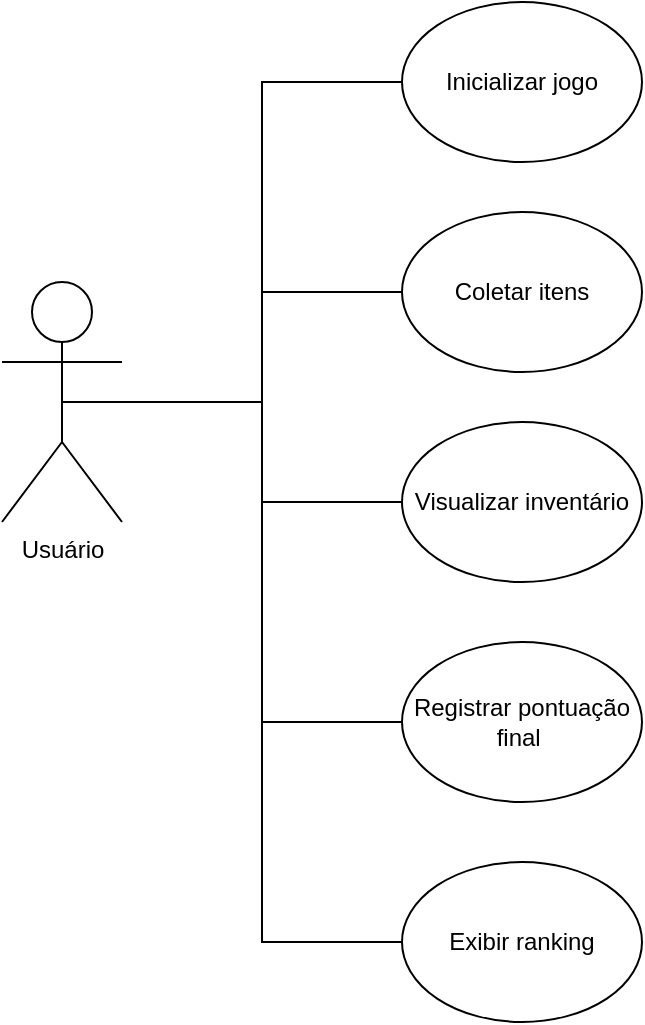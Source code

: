 <mxfile version="17.1.3" type="github" pages="4">
  <diagram id="ngwXyH7l9GTKyPP0Da9h" name="Visão de Contexto">
    <mxGraphModel dx="1360" dy="834" grid="1" gridSize="10" guides="1" tooltips="1" connect="1" arrows="1" fold="1" page="1" pageScale="1" pageWidth="827" pageHeight="1169" math="0" shadow="0">
      <root>
        <mxCell id="0" />
        <mxCell id="1" parent="0" />
        <mxCell id="q9OV08k5F26Wpk7UiI2g-4" style="edgeStyle=orthogonalEdgeStyle;rounded=0;orthogonalLoop=1;jettySize=auto;html=1;exitX=0.5;exitY=0.5;exitDx=0;exitDy=0;exitPerimeter=0;entryX=0;entryY=0.5;entryDx=0;entryDy=0;fontSize=12;endArrow=none;endFill=0;" edge="1" parent="1" source="QmMw5rW-wmp2J9XOAGjQ-10" target="jsJzRViSfG0J4VowqfqM-1">
          <mxGeometry relative="1" as="geometry" />
        </mxCell>
        <mxCell id="q9OV08k5F26Wpk7UiI2g-5" style="edgeStyle=orthogonalEdgeStyle;rounded=0;orthogonalLoop=1;jettySize=auto;html=1;exitX=0.5;exitY=0.5;exitDx=0;exitDy=0;exitPerimeter=0;entryX=0;entryY=0.5;entryDx=0;entryDy=0;fontSize=12;endArrow=none;endFill=0;" edge="1" parent="1" source="QmMw5rW-wmp2J9XOAGjQ-10" target="q9OV08k5F26Wpk7UiI2g-1">
          <mxGeometry relative="1" as="geometry" />
        </mxCell>
        <mxCell id="q9OV08k5F26Wpk7UiI2g-6" style="edgeStyle=orthogonalEdgeStyle;rounded=0;orthogonalLoop=1;jettySize=auto;html=1;exitX=0.5;exitY=0.5;exitDx=0;exitDy=0;exitPerimeter=0;entryX=0;entryY=0.5;entryDx=0;entryDy=0;fontSize=12;endArrow=none;endFill=0;" edge="1" parent="1" source="QmMw5rW-wmp2J9XOAGjQ-10" target="q9OV08k5F26Wpk7UiI2g-2">
          <mxGeometry relative="1" as="geometry" />
        </mxCell>
        <mxCell id="q9OV08k5F26Wpk7UiI2g-7" style="edgeStyle=orthogonalEdgeStyle;rounded=0;orthogonalLoop=1;jettySize=auto;html=1;exitX=0.5;exitY=0.5;exitDx=0;exitDy=0;exitPerimeter=0;entryX=0;entryY=0.5;entryDx=0;entryDy=0;fontSize=12;endArrow=none;endFill=0;" edge="1" parent="1" source="QmMw5rW-wmp2J9XOAGjQ-10" target="q9OV08k5F26Wpk7UiI2g-3">
          <mxGeometry relative="1" as="geometry" />
        </mxCell>
        <mxCell id="XAhyjWKMOjJx5OseCZ7t-2" style="edgeStyle=orthogonalEdgeStyle;rounded=0;orthogonalLoop=1;jettySize=auto;html=1;exitX=0.5;exitY=0.5;exitDx=0;exitDy=0;exitPerimeter=0;entryX=0;entryY=0.5;entryDx=0;entryDy=0;fontSize=12;endArrow=none;endFill=0;" edge="1" parent="1" source="QmMw5rW-wmp2J9XOAGjQ-10" target="XAhyjWKMOjJx5OseCZ7t-1">
          <mxGeometry relative="1" as="geometry" />
        </mxCell>
        <mxCell id="QmMw5rW-wmp2J9XOAGjQ-10" value="Usuário" style="shape=umlActor;verticalLabelPosition=bottom;verticalAlign=top;html=1;outlineConnect=0;" parent="1" vertex="1">
          <mxGeometry x="250" y="630" width="60" height="120" as="geometry" />
        </mxCell>
        <mxCell id="jsJzRViSfG0J4VowqfqM-1" value="&lt;span&gt;Inicializar jogo&lt;/span&gt;" style="ellipse;whiteSpace=wrap;html=1;fillColor=none;" vertex="1" parent="1">
          <mxGeometry x="450" y="490" width="120" height="80" as="geometry" />
        </mxCell>
        <mxCell id="q9OV08k5F26Wpk7UiI2g-1" value="Coletar itens" style="ellipse;whiteSpace=wrap;html=1;fillColor=none;" vertex="1" parent="1">
          <mxGeometry x="450" y="595" width="120" height="80" as="geometry" />
        </mxCell>
        <mxCell id="q9OV08k5F26Wpk7UiI2g-2" value="Visualizar inventário" style="ellipse;whiteSpace=wrap;html=1;fillColor=none;" vertex="1" parent="1">
          <mxGeometry x="450" y="700" width="120" height="80" as="geometry" />
        </mxCell>
        <mxCell id="q9OV08k5F26Wpk7UiI2g-3" value="&lt;span style=&quot;font-family: &amp;#34;arial&amp;#34;&quot;&gt;&lt;font style=&quot;font-size: 12px&quot;&gt;Registrar pontuação final&amp;nbsp;&lt;/font&gt;&lt;/span&gt;" style="ellipse;whiteSpace=wrap;html=1;fillColor=none;" vertex="1" parent="1">
          <mxGeometry x="450" y="810" width="120" height="80" as="geometry" />
        </mxCell>
        <mxCell id="XAhyjWKMOjJx5OseCZ7t-1" value="&lt;span style=&quot;font-family: &amp;#34;arial&amp;#34;&quot;&gt;Exibir ranking&lt;/span&gt;" style="ellipse;whiteSpace=wrap;html=1;fontSize=12;fillColor=none;" vertex="1" parent="1">
          <mxGeometry x="450" y="920" width="120" height="80" as="geometry" />
        </mxCell>
      </root>
    </mxGraphModel>
  </diagram>
  <diagram id="wAGekpE-ySYvHbM52E9z" name="Visão Funcional">
    <mxGraphModel dx="1133" dy="695" grid="1" gridSize="10" guides="1" tooltips="1" connect="1" arrows="1" fold="1" page="1" pageScale="1" pageWidth="827" pageHeight="1169" math="0" shadow="0">
      <root>
        <mxCell id="rc7wql-Vh9VmB_1ZtE4d-0" />
        <mxCell id="rc7wql-Vh9VmB_1ZtE4d-1" parent="rc7wql-Vh9VmB_1ZtE4d-0" />
        <mxCell id="PTOqinWIOz4lx85Iv_Nm-2" value="" style="endArrow=none;dashed=1;html=1;rounded=0;" parent="rc7wql-Vh9VmB_1ZtE4d-1" edge="1">
          <mxGeometry width="50" height="50" relative="1" as="geometry">
            <mxPoint x="24.5" y="750" as="sourcePoint" />
            <mxPoint x="24.5" y="120" as="targetPoint" />
          </mxGeometry>
        </mxCell>
        <mxCell id="PTOqinWIOz4lx85Iv_Nm-0" value="Jogador" style="shape=umlActor;verticalLabelPosition=bottom;verticalAlign=top;html=1;outlineConnect=0;" parent="rc7wql-Vh9VmB_1ZtE4d-1" vertex="1">
          <mxGeometry x="10" y="40" width="30" height="60" as="geometry" />
        </mxCell>
        <mxCell id="PTOqinWIOz4lx85Iv_Nm-1" value="" style="html=1;points=[];perimeter=orthogonalPerimeter;" parent="rc7wql-Vh9VmB_1ZtE4d-1" vertex="1">
          <mxGeometry x="20" y="205" width="10" height="380" as="geometry" />
        </mxCell>
        <mxCell id="PTOqinWIOz4lx85Iv_Nm-3" value="" style="endArrow=classic;html=1;rounded=0;exitX=1;exitY=0.118;exitDx=0;exitDy=0;exitPerimeter=0;entryX=0;entryY=0.118;entryDx=0;entryDy=0;entryPerimeter=0;" parent="rc7wql-Vh9VmB_1ZtE4d-1" source="PTOqinWIOz4lx85Iv_Nm-1" target="PTOqinWIOz4lx85Iv_Nm-7" edge="1">
          <mxGeometry width="50" height="50" relative="1" as="geometry">
            <mxPoint x="300" y="450" as="sourcePoint" />
            <mxPoint x="150" y="250" as="targetPoint" />
          </mxGeometry>
        </mxCell>
        <mxCell id="CIsHmaSmCNSvWWFFLY-N-0" value="Inicia o jogo" style="edgeLabel;html=1;align=center;verticalAlign=middle;resizable=0;points=[];" parent="PTOqinWIOz4lx85Iv_Nm-3" vertex="1" connectable="0">
          <mxGeometry x="-0.533" y="2" relative="1" as="geometry">
            <mxPoint x="64" as="offset" />
          </mxGeometry>
        </mxCell>
        <mxCell id="PTOqinWIOz4lx85Iv_Nm-6" value="" style="endArrow=none;dashed=1;html=1;rounded=0;" parent="rc7wql-Vh9VmB_1ZtE4d-1" edge="1">
          <mxGeometry width="50" height="50" relative="1" as="geometry">
            <mxPoint x="274.5" y="750" as="sourcePoint" />
            <mxPoint x="274.5" y="120" as="targetPoint" />
          </mxGeometry>
        </mxCell>
        <mxCell id="PTOqinWIOz4lx85Iv_Nm-7" value="" style="html=1;points=[];perimeter=orthogonalPerimeter;" parent="rc7wql-Vh9VmB_1ZtE4d-1" vertex="1">
          <mxGeometry x="270" y="205" width="10" height="380" as="geometry" />
        </mxCell>
        <mxCell id="h19owFP4uGvMbLK2lc96-0" value="Sistema" style="rounded=0;whiteSpace=wrap;html=1;" parent="rc7wql-Vh9VmB_1ZtE4d-1" vertex="1">
          <mxGeometry x="215" y="60" width="120" height="60" as="geometry" />
        </mxCell>
        <mxCell id="CIsHmaSmCNSvWWFFLY-N-1" value="" style="html=1;points=[];perimeter=orthogonalPerimeter;strokeColor=#FF3333;fillColor=none;" parent="rc7wql-Vh9VmB_1ZtE4d-1" vertex="1">
          <mxGeometry x="280" y="280" width="10" height="40" as="geometry" />
        </mxCell>
        <mxCell id="CIsHmaSmCNSvWWFFLY-N-2" value="iniciaJogo()" style="edgeStyle=orthogonalEdgeStyle;html=1;align=left;spacingLeft=2;endArrow=block;rounded=0;entryX=1;entryY=0;" parent="rc7wql-Vh9VmB_1ZtE4d-1" target="CIsHmaSmCNSvWWFFLY-N-1" edge="1">
          <mxGeometry relative="1" as="geometry">
            <mxPoint x="285" y="260" as="sourcePoint" />
            <Array as="points">
              <mxPoint x="315" y="260" />
            </Array>
          </mxGeometry>
        </mxCell>
        <mxCell id="CIsHmaSmCNSvWWFFLY-N-3" value="" style="html=1;points=[];perimeter=orthogonalPerimeter;strokeColor=#FF3333;fillColor=none;" parent="rc7wql-Vh9VmB_1ZtE4d-1" vertex="1">
          <mxGeometry x="280" y="350" width="10" height="40" as="geometry" />
        </mxCell>
        <mxCell id="CIsHmaSmCNSvWWFFLY-N-4" value="criarSalas()" style="edgeStyle=orthogonalEdgeStyle;html=1;align=left;spacingLeft=2;endArrow=block;rounded=0;entryX=1;entryY=0;" parent="rc7wql-Vh9VmB_1ZtE4d-1" target="CIsHmaSmCNSvWWFFLY-N-3" edge="1">
          <mxGeometry relative="1" as="geometry">
            <mxPoint x="285" y="330" as="sourcePoint" />
            <Array as="points">
              <mxPoint x="315" y="330" />
            </Array>
          </mxGeometry>
        </mxCell>
        <mxCell id="CIsHmaSmCNSvWWFFLY-N-5" value="" style="html=1;points=[];perimeter=orthogonalPerimeter;strokeColor=#FF3333;fillColor=none;" parent="rc7wql-Vh9VmB_1ZtE4d-1" vertex="1">
          <mxGeometry x="280" y="420" width="10" height="40" as="geometry" />
        </mxCell>
        <mxCell id="CIsHmaSmCNSvWWFFLY-N-6" value="instanciarItensEMonstros()" style="edgeStyle=orthogonalEdgeStyle;html=1;align=left;spacingLeft=2;endArrow=block;rounded=0;entryX=1;entryY=0;" parent="rc7wql-Vh9VmB_1ZtE4d-1" target="CIsHmaSmCNSvWWFFLY-N-5" edge="1">
          <mxGeometry relative="1" as="geometry">
            <mxPoint x="285" y="400" as="sourcePoint" />
            <Array as="points">
              <mxPoint x="315" y="400" />
            </Array>
          </mxGeometry>
        </mxCell>
        <mxCell id="CIsHmaSmCNSvWWFFLY-N-7" value="TempoDeRespostaEmUmSegundo" style="html=1;verticalAlign=bottom;endArrow=open;dashed=1;endSize=8;rounded=0;exitX=0;exitY=0.724;exitDx=0;exitDy=0;exitPerimeter=0;entryX=1;entryY=0.724;entryDx=0;entryDy=0;entryPerimeter=0;" parent="rc7wql-Vh9VmB_1ZtE4d-1" source="PTOqinWIOz4lx85Iv_Nm-7" target="PTOqinWIOz4lx85Iv_Nm-1" edge="1">
          <mxGeometry relative="1" as="geometry">
            <mxPoint x="190" y="480" as="sourcePoint" />
            <mxPoint x="110" y="480" as="targetPoint" />
          </mxGeometry>
        </mxCell>
        <mxCell id="xo05wlYD7J3N2RfjErZ4-0" value="" style="endArrow=none;dashed=1;html=1;rounded=0;" parent="rc7wql-Vh9VmB_1ZtE4d-1" edge="1">
          <mxGeometry width="50" height="50" relative="1" as="geometry">
            <mxPoint x="485" y="930" as="sourcePoint" />
            <mxPoint x="484.5" y="110" as="targetPoint" />
          </mxGeometry>
        </mxCell>
        <mxCell id="xo05wlYD7J3N2RfjErZ4-1" value="Jogador" style="shape=umlActor;verticalLabelPosition=bottom;verticalAlign=top;html=1;outlineConnect=0;" parent="rc7wql-Vh9VmB_1ZtE4d-1" vertex="1">
          <mxGeometry x="470" y="30" width="30" height="60" as="geometry" />
        </mxCell>
        <mxCell id="xo05wlYD7J3N2RfjErZ4-2" value="" style="html=1;points=[];perimeter=orthogonalPerimeter;" parent="rc7wql-Vh9VmB_1ZtE4d-1" vertex="1">
          <mxGeometry x="480" y="195" width="10" height="380" as="geometry" />
        </mxCell>
        <mxCell id="xo05wlYD7J3N2RfjErZ4-3" value="" style="endArrow=classic;html=1;rounded=0;exitX=1;exitY=0.118;exitDx=0;exitDy=0;exitPerimeter=0;" parent="rc7wql-Vh9VmB_1ZtE4d-1" source="xo05wlYD7J3N2RfjErZ4-2" target="xo05wlYD7J3N2RfjErZ4-6" edge="1">
          <mxGeometry width="50" height="50" relative="1" as="geometry">
            <mxPoint x="760" y="440" as="sourcePoint" />
            <mxPoint x="610" y="240" as="targetPoint" />
          </mxGeometry>
        </mxCell>
        <mxCell id="xo05wlYD7J3N2RfjErZ4-4" value="Coletar Itens" style="edgeLabel;html=1;align=center;verticalAlign=middle;resizable=0;points=[];" parent="xo05wlYD7J3N2RfjErZ4-3" vertex="1" connectable="0">
          <mxGeometry x="-0.552" y="2" relative="1" as="geometry">
            <mxPoint x="46" as="offset" />
          </mxGeometry>
        </mxCell>
        <mxCell id="xo05wlYD7J3N2RfjErZ4-5" value="" style="endArrow=none;dashed=1;html=1;rounded=0;" parent="rc7wql-Vh9VmB_1ZtE4d-1" edge="1">
          <mxGeometry width="50" height="50" relative="1" as="geometry">
            <mxPoint x="734.5" y="740.0" as="sourcePoint" />
            <mxPoint x="734.5" y="110" as="targetPoint" />
          </mxGeometry>
        </mxCell>
        <mxCell id="xo05wlYD7J3N2RfjErZ4-6" value="" style="html=1;points=[];perimeter=orthogonalPerimeter;" parent="rc7wql-Vh9VmB_1ZtE4d-1" vertex="1">
          <mxGeometry x="730" y="195" width="10" height="615" as="geometry" />
        </mxCell>
        <mxCell id="xo05wlYD7J3N2RfjErZ4-7" value="Sistema" style="rounded=0;whiteSpace=wrap;html=1;" parent="rc7wql-Vh9VmB_1ZtE4d-1" vertex="1">
          <mxGeometry x="675" y="50" width="120" height="60" as="geometry" />
        </mxCell>
        <mxCell id="xo05wlYD7J3N2RfjErZ4-8" value="" style="html=1;points=[];perimeter=orthogonalPerimeter;strokeColor=#FF3333;fillColor=none;" parent="rc7wql-Vh9VmB_1ZtE4d-1" vertex="1">
          <mxGeometry x="740" y="270" width="10" height="40" as="geometry" />
        </mxCell>
        <mxCell id="xo05wlYD7J3N2RfjErZ4-9" value="coletaItem(X)" style="edgeStyle=orthogonalEdgeStyle;html=1;align=left;spacingLeft=2;endArrow=block;rounded=0;entryX=1;entryY=0;" parent="rc7wql-Vh9VmB_1ZtE4d-1" target="xo05wlYD7J3N2RfjErZ4-8" edge="1">
          <mxGeometry relative="1" as="geometry">
            <mxPoint x="745" y="250" as="sourcePoint" />
            <Array as="points">
              <mxPoint x="775" y="250" />
            </Array>
          </mxGeometry>
        </mxCell>
        <mxCell id="xo05wlYD7J3N2RfjErZ4-10" value="" style="html=1;points=[];perimeter=orthogonalPerimeter;strokeColor=#FF3333;fillColor=none;" parent="rc7wql-Vh9VmB_1ZtE4d-1" vertex="1">
          <mxGeometry x="740" y="410" width="10" height="40" as="geometry" />
        </mxCell>
        <mxCell id="xo05wlYD7J3N2RfjErZ4-11" value="exibirInventário()" style="edgeStyle=orthogonalEdgeStyle;html=1;align=left;spacingLeft=2;endArrow=block;rounded=0;entryX=1;entryY=0;" parent="rc7wql-Vh9VmB_1ZtE4d-1" target="xo05wlYD7J3N2RfjErZ4-10" edge="1">
          <mxGeometry relative="1" as="geometry">
            <mxPoint x="745" y="390.0" as="sourcePoint" />
            <Array as="points">
              <mxPoint x="775" y="390" />
            </Array>
          </mxGeometry>
        </mxCell>
        <mxCell id="xo05wlYD7J3N2RfjErZ4-12" value="" style="html=1;points=[];perimeter=orthogonalPerimeter;strokeColor=#FF3333;fillColor=none;" parent="rc7wql-Vh9VmB_1ZtE4d-1" vertex="1">
          <mxGeometry x="740" y="660" width="10" height="40" as="geometry" />
        </mxCell>
        <mxCell id="xo05wlYD7J3N2RfjErZ4-13" value="registraPontuacao()" style="edgeStyle=orthogonalEdgeStyle;html=1;align=left;spacingLeft=2;endArrow=block;rounded=0;entryX=1;entryY=0;" parent="rc7wql-Vh9VmB_1ZtE4d-1" target="xo05wlYD7J3N2RfjErZ4-12" edge="1">
          <mxGeometry relative="1" as="geometry">
            <mxPoint x="745" y="640.0" as="sourcePoint" />
            <Array as="points">
              <mxPoint x="775" y="640" />
            </Array>
          </mxGeometry>
        </mxCell>
        <mxCell id="xo05wlYD7J3N2RfjErZ4-14" value="ItensDoInventário" style="html=1;verticalAlign=bottom;endArrow=open;dashed=1;endSize=8;rounded=0;exitX=-0.214;exitY=0.447;exitDx=0;exitDy=0;exitPerimeter=0;entryX=1;entryY=0.724;entryDx=0;entryDy=0;entryPerimeter=0;" parent="rc7wql-Vh9VmB_1ZtE4d-1" source="xo05wlYD7J3N2RfjErZ4-6" target="xo05wlYD7J3N2RfjErZ4-2" edge="1">
          <mxGeometry relative="1" as="geometry">
            <mxPoint x="650" y="470" as="sourcePoint" />
            <mxPoint x="570" y="470" as="targetPoint" />
          </mxGeometry>
        </mxCell>
        <mxCell id="xo05wlYD7J3N2RfjErZ4-15" value="Mensagem: ItemXColetado" style="html=1;verticalAlign=bottom;endArrow=open;dashed=1;endSize=8;rounded=0;exitX=0;exitY=0.724;exitDx=0;exitDy=0;exitPerimeter=0;entryX=1;entryY=0.724;entryDx=0;entryDy=0;entryPerimeter=0;" parent="rc7wql-Vh9VmB_1ZtE4d-1" edge="1">
          <mxGeometry relative="1" as="geometry">
            <mxPoint x="730" y="330.0" as="sourcePoint" />
            <mxPoint x="490" y="330.0" as="targetPoint" />
          </mxGeometry>
        </mxCell>
        <mxCell id="xo05wlYD7J3N2RfjErZ4-16" value="" style="endArrow=classic;html=1;rounded=0;exitX=1;exitY=0.118;exitDx=0;exitDy=0;exitPerimeter=0;entryX=0;entryY=0.118;entryDx=0;entryDy=0;entryPerimeter=0;" parent="rc7wql-Vh9VmB_1ZtE4d-1" edge="1">
          <mxGeometry width="50" height="50" relative="1" as="geometry">
            <mxPoint x="490" y="374.66" as="sourcePoint" />
            <mxPoint x="730" y="374.66" as="targetPoint" />
          </mxGeometry>
        </mxCell>
        <mxCell id="xo05wlYD7J3N2RfjErZ4-17" value="Visualizar inventário" style="edgeLabel;html=1;align=center;verticalAlign=middle;resizable=0;points=[];" parent="xo05wlYD7J3N2RfjErZ4-16" vertex="1" connectable="0">
          <mxGeometry x="-0.552" y="2" relative="1" as="geometry">
            <mxPoint x="46" as="offset" />
          </mxGeometry>
        </mxCell>
        <mxCell id="xo05wlYD7J3N2RfjErZ4-18" value="" style="html=1;points=[];perimeter=orthogonalPerimeter;" parent="rc7wql-Vh9VmB_1ZtE4d-1" vertex="1">
          <mxGeometry x="480" y="610" width="10" height="200" as="geometry" />
        </mxCell>
        <mxCell id="xo05wlYD7J3N2RfjErZ4-19" value="" style="endArrow=classic;html=1;rounded=0;exitX=1;exitY=0.118;exitDx=0;exitDy=0;exitPerimeter=0;entryX=0;entryY=0.118;entryDx=0;entryDy=0;entryPerimeter=0;" parent="rc7wql-Vh9VmB_1ZtE4d-1" edge="1">
          <mxGeometry width="50" height="50" relative="1" as="geometry">
            <mxPoint x="490" y="630.0" as="sourcePoint" />
            <mxPoint x="730" y="630.0" as="targetPoint" />
          </mxGeometry>
        </mxCell>
        <mxCell id="xo05wlYD7J3N2RfjErZ4-20" value="Vence o jogo" style="edgeLabel;html=1;align=center;verticalAlign=middle;resizable=0;points=[];" parent="xo05wlYD7J3N2RfjErZ4-19" vertex="1" connectable="0">
          <mxGeometry x="-0.552" y="2" relative="1" as="geometry">
            <mxPoint x="46" as="offset" />
          </mxGeometry>
        </mxCell>
        <mxCell id="xo05wlYD7J3N2RfjErZ4-21" value="" style="html=1;points=[];perimeter=orthogonalPerimeter;strokeColor=#FF3333;fillColor=none;" parent="rc7wql-Vh9VmB_1ZtE4d-1" vertex="1">
          <mxGeometry x="740" y="740" width="10" height="40" as="geometry" />
        </mxCell>
        <mxCell id="xo05wlYD7J3N2RfjErZ4-22" value="exibirRanking()" style="edgeStyle=orthogonalEdgeStyle;html=1;align=left;spacingLeft=2;endArrow=block;rounded=0;entryX=1;entryY=0;" parent="rc7wql-Vh9VmB_1ZtE4d-1" target="xo05wlYD7J3N2RfjErZ4-21" edge="1">
          <mxGeometry relative="1" as="geometry">
            <mxPoint x="745" y="720.0" as="sourcePoint" />
            <Array as="points">
              <mxPoint x="775" y="720" />
            </Array>
          </mxGeometry>
        </mxCell>
        <mxCell id="xo05wlYD7J3N2RfjErZ4-23" value="PontuacaoERanking" style="html=1;verticalAlign=bottom;endArrow=open;dashed=1;endSize=8;rounded=0;exitX=-0.214;exitY=0.447;exitDx=0;exitDy=0;exitPerimeter=0;entryX=1;entryY=0.724;entryDx=0;entryDy=0;entryPerimeter=0;" parent="rc7wql-Vh9VmB_1ZtE4d-1" edge="1">
          <mxGeometry relative="1" as="geometry">
            <mxPoint x="730" y="789.995" as="sourcePoint" />
            <mxPoint x="492.14" y="790.21" as="targetPoint" />
          </mxGeometry>
        </mxCell>
      </root>
    </mxGraphModel>
  </diagram>
  <diagram id="sGmdKqCIC1InzfoKz0C8" name="Visão de desenvolvimento">
    <mxGraphModel dx="2187" dy="834" grid="1" gridSize="10" guides="1" tooltips="1" connect="1" arrows="1" fold="1" page="1" pageScale="1" pageWidth="827" pageHeight="1169" math="0" shadow="0">
      <root>
        <mxCell id="jvfcA3KJqxZEtW8RvGsM-0" />
        <mxCell id="jvfcA3KJqxZEtW8RvGsM-1" parent="jvfcA3KJqxZEtW8RvGsM-0" />
        <mxCell id="ARv14wkioPWE7hDGZN2h-1" value="Inicialização do sistema" style="rounded=0;whiteSpace=wrap;html=1;strokeColor=#000000;fillColor=none;verticalAlign=top;labelPosition=center;verticalLabelPosition=middle;align=center;horizontal=1;fontSize=16;" parent="jvfcA3KJqxZEtW8RvGsM-1" vertex="1">
          <mxGeometry x="-460" y="224" width="920" height="410" as="geometry" />
        </mxCell>
        <mxCell id="8AI0fR68mTlNV8XbozSq-0" value="Pacote de inicialização" style="shape=folder;fontStyle=1;spacingTop=10;tabWidth=40;tabHeight=14;tabPosition=left;html=1;strokeColor=#FF3333;fillColor=none;verticalAlign=top;" parent="jvfcA3KJqxZEtW8RvGsM-1" vertex="1">
          <mxGeometry x="-420" y="294" width="420" height="300" as="geometry" />
        </mxCell>
        <mxCell id="jvfcA3KJqxZEtW8RvGsM-2" value="Pacote de itens" style="shape=folder;fontStyle=1;spacingTop=10;tabWidth=40;tabHeight=14;tabPosition=left;html=1;strokeColor=#FF3333;fillColor=none;verticalAlign=top;" parent="jvfcA3KJqxZEtW8RvGsM-1" vertex="1">
          <mxGeometry x="30" y="294" width="400" height="300" as="geometry" />
        </mxCell>
        <mxCell id="jvfcA3KJqxZEtW8RvGsM-3" value="Tokens" style="shape=folder;fontStyle=1;spacingTop=10;tabWidth=40;tabHeight=14;tabPosition=left;html=1;strokeColor=#FF3333;fillColor=none;" parent="jvfcA3KJqxZEtW8RvGsM-1" vertex="1">
          <mxGeometry x="70" y="364" width="130" height="100" as="geometry" />
        </mxCell>
        <mxCell id="jvfcA3KJqxZEtW8RvGsM-4" value="Itens" style="shape=folder;fontStyle=1;spacingTop=10;tabWidth=40;tabHeight=14;tabPosition=left;html=1;strokeColor=#FF3333;fillColor=none;" parent="jvfcA3KJqxZEtW8RvGsM-1" vertex="1">
          <mxGeometry x="239" y="364" width="130" height="100" as="geometry" />
        </mxCell>
        <mxCell id="a7fYoCxy_zKbeE8P_Iz0-0" value="Pacote de salas" style="shape=folder;fontStyle=1;spacingTop=10;tabWidth=40;tabHeight=14;tabPosition=left;html=1;strokeColor=#FF3333;fillColor=none;" parent="jvfcA3KJqxZEtW8RvGsM-1" vertex="1">
          <mxGeometry x="-380" y="344" width="130" height="100" as="geometry" />
        </mxCell>
        <mxCell id="a7fYoCxy_zKbeE8P_Iz0-1" value="Pacote de Itens" style="shape=folder;fontStyle=1;spacingTop=10;tabWidth=40;tabHeight=14;tabPosition=left;html=1;strokeColor=#FF3333;fillColor=none;" parent="jvfcA3KJqxZEtW8RvGsM-1" vertex="1">
          <mxGeometry x="-190" y="344" width="130" height="100" as="geometry" />
        </mxCell>
        <mxCell id="ARv14wkioPWE7hDGZN2h-0" value="Pacote de monstros" style="shape=folder;fontStyle=1;spacingTop=10;tabWidth=40;tabHeight=14;tabPosition=left;html=1;strokeColor=#FF3333;fillColor=none;" parent="jvfcA3KJqxZEtW8RvGsM-1" vertex="1">
          <mxGeometry x="-280" y="464" width="130" height="100" as="geometry" />
        </mxCell>
        <mxCell id="SRC2P_6PhnGr1-YHNP2b-0" value="Registro" style="rounded=0;whiteSpace=wrap;html=1;strokeColor=#000000;fillColor=none;verticalAlign=top;labelPosition=center;verticalLabelPosition=middle;align=center;horizontal=1;fontSize=16;" parent="jvfcA3KJqxZEtW8RvGsM-1" vertex="1">
          <mxGeometry x="-460" y="664" width="230" height="280" as="geometry" />
        </mxCell>
        <mxCell id="SRC2P_6PhnGr1-YHNP2b-2" value="Tokens" style="shape=folder;fontStyle=1;spacingTop=10;tabWidth=40;tabHeight=14;tabPosition=left;html=1;strokeColor=#FF3333;fillColor=none;" parent="jvfcA3KJqxZEtW8RvGsM-1" vertex="1">
          <mxGeometry x="-410" y="754" width="130" height="100" as="geometry" />
        </mxCell>
      </root>
    </mxGraphModel>
  </diagram>
  <diagram id="ld2JYYvirTCVh4b3ykG2" name="Visão de deployment">
    <mxGraphModel dx="3300" dy="1516" grid="1" gridSize="10" guides="1" tooltips="1" connect="1" arrows="1" fold="1" page="1" pageScale="1" pageWidth="827" pageHeight="1169" math="0" shadow="0">
      <root>
        <mxCell id="_h5TTjKXIlGAlk3bQbh7-0" />
        <mxCell id="_h5TTjKXIlGAlk3bQbh7-1" parent="_h5TTjKXIlGAlk3bQbh7-0" />
        <mxCell id="ssSjqo3lgxlBZ7pcjIuR-1" value="" style="rounded=0;whiteSpace=wrap;html=1;fillColor=none;" vertex="1" parent="_h5TTjKXIlGAlk3bQbh7-1">
          <mxGeometry x="-650" y="820" width="730" height="420" as="geometry" />
        </mxCell>
        <mxCell id="o5NfOyL3b6QJ4O0rZ4zD-6" style="edgeStyle=orthogonalEdgeStyle;rounded=0;orthogonalLoop=1;jettySize=auto;html=1;fontSize=16;endArrow=none;endFill=0;" parent="_h5TTjKXIlGAlk3bQbh7-1" source="o5NfOyL3b6QJ4O0rZ4zD-3" target="o5NfOyL3b6QJ4O0rZ4zD-4" edge="1">
          <mxGeometry relative="1" as="geometry" />
        </mxCell>
        <mxCell id="o5NfOyL3b6QJ4O0rZ4zD-3" value="" style="sketch=0;aspect=fixed;html=1;points=[];align=center;image;fontSize=12;image=img/lib/mscae/VirtualMachineWindows.svg;strokeColor=#000000;fillColor=none;" parent="_h5TTjKXIlGAlk3bQbh7-1" vertex="1">
          <mxGeometry x="-300" y="425" width="184.78" height="170" as="geometry" />
        </mxCell>
        <mxCell id="o5NfOyL3b6QJ4O0rZ4zD-8" style="edgeStyle=orthogonalEdgeStyle;rounded=0;orthogonalLoop=1;jettySize=auto;html=1;entryX=0;entryY=0.5;entryDx=0;entryDy=0;entryPerimeter=0;fontSize=16;endArrow=none;endFill=0;" parent="_h5TTjKXIlGAlk3bQbh7-1" source="o5NfOyL3b6QJ4O0rZ4zD-4" target="o5NfOyL3b6QJ4O0rZ4zD-7" edge="1">
          <mxGeometry relative="1" as="geometry" />
        </mxCell>
        <mxCell id="o5NfOyL3b6QJ4O0rZ4zD-12" style="edgeStyle=orthogonalEdgeStyle;rounded=0;orthogonalLoop=1;jettySize=auto;html=1;entryX=0.5;entryY=1;entryDx=0;entryDy=0;fontSize=16;endArrow=none;endFill=0;" parent="_h5TTjKXIlGAlk3bQbh7-1" source="o5NfOyL3b6QJ4O0rZ4zD-4" target="o5NfOyL3b6QJ4O0rZ4zD-11" edge="1">
          <mxGeometry relative="1" as="geometry" />
        </mxCell>
        <mxCell id="o5NfOyL3b6QJ4O0rZ4zD-4" value="" style="aspect=fixed;html=1;points=[];align=center;image;fontSize=12;image=img/lib/azure2/general/Dev_Console.svg;strokeColor=#000000;fillColor=none;" parent="_h5TTjKXIlGAlk3bQbh7-1" vertex="1">
          <mxGeometry x="-10" y="440" width="175" height="140" as="geometry" />
        </mxCell>
        <mxCell id="o5NfOyL3b6QJ4O0rZ4zD-7" value="Registro de pontuação e ranking" style="shape=cylinder3;whiteSpace=wrap;html=1;boundedLbl=1;backgroundOutline=1;size=15;fontSize=16;strokeColor=#000000;fillColor=#72C5E8;" parent="_h5TTjKXIlGAlk3bQbh7-1" vertex="1">
          <mxGeometry x="300" y="420" width="140" height="180" as="geometry" />
        </mxCell>
        <mxCell id="o5NfOyL3b6QJ4O0rZ4zD-10" style="edgeStyle=orthogonalEdgeStyle;rounded=0;orthogonalLoop=1;jettySize=auto;html=1;fontSize=16;endArrow=none;endFill=0;" parent="_h5TTjKXIlGAlk3bQbh7-1" source="o5NfOyL3b6QJ4O0rZ4zD-9" target="o5NfOyL3b6QJ4O0rZ4zD-3" edge="1">
          <mxGeometry relative="1" as="geometry" />
        </mxCell>
        <mxCell id="o5NfOyL3b6QJ4O0rZ4zD-9" value="" style="sketch=0;aspect=fixed;pointerEvents=1;shadow=0;dashed=0;html=1;strokeColor=none;labelPosition=center;verticalLabelPosition=bottom;verticalAlign=top;align=center;fillColor=#00188D;shape=mxgraph.mscae.enterprise.keyboard;fontSize=16;" parent="_h5TTjKXIlGAlk3bQbh7-1" vertex="1">
          <mxGeometry x="-290.94" y="650" width="166.67" height="100" as="geometry" />
        </mxCell>
        <mxCell id="o5NfOyL3b6QJ4O0rZ4zD-11" value="Jogo do labirinto" style="html=1;fontSize=16;strokeColor=#000000;fillColor=#72C5E8;" parent="_h5TTjKXIlGAlk3bQbh7-1" vertex="1">
          <mxGeometry x="-2.5" y="330" width="160" height="50" as="geometry" />
        </mxCell>
        <mxCell id="o5NfOyL3b6QJ4O0rZ4zD-14" style="edgeStyle=orthogonalEdgeStyle;rounded=0;orthogonalLoop=1;jettySize=auto;html=1;entryX=0;entryY=0.5;entryDx=0;entryDy=0;entryPerimeter=0;fontSize=16;endArrow=none;endFill=0;" parent="_h5TTjKXIlGAlk3bQbh7-1" source="o5NfOyL3b6QJ4O0rZ4zD-13" target="o5NfOyL3b6QJ4O0rZ4zD-9" edge="1">
          <mxGeometry relative="1" as="geometry" />
        </mxCell>
        <mxCell id="o5NfOyL3b6QJ4O0rZ4zD-13" value="Entrada de comandos" style="rounded=1;whiteSpace=wrap;html=1;fontSize=16;strokeColor=#000000;fillColor=#72C5E8;" parent="_h5TTjKXIlGAlk3bQbh7-1" vertex="1">
          <mxGeometry x="-460" y="670" width="120" height="60" as="geometry" />
        </mxCell>
        <mxCell id="ssSjqo3lgxlBZ7pcjIuR-0" style="edgeStyle=orthogonalEdgeStyle;rounded=0;orthogonalLoop=1;jettySize=auto;html=1;exitX=0.5;exitY=1;exitDx=0;exitDy=0;endArrow=none;endFill=0;" edge="1" parent="_h5TTjKXIlGAlk3bQbh7-1" source="o5NfOyL3b6QJ4O0rZ4zD-15" target="o5NfOyL3b6QJ4O0rZ4zD-3">
          <mxGeometry relative="1" as="geometry" />
        </mxCell>
        <mxCell id="o5NfOyL3b6QJ4O0rZ4zD-15" value="Sistema opera" style="html=1;fontSize=16;strokeColor=#000000;fillColor=#72C5E8;" parent="_h5TTjKXIlGAlk3bQbh7-1" vertex="1">
          <mxGeometry x="-287.6" y="330" width="160" height="50" as="geometry" />
        </mxCell>
        <mxCell id="jEWSTWc-n9SuAhYa1WJr-0" value="Windows" style="verticalAlign=top;align=left;spacingTop=8;spacingLeft=2;spacingRight=12;shape=cube;size=10;direction=south;fontStyle=4;html=1;fillColor=none;" vertex="1" parent="_h5TTjKXIlGAlk3bQbh7-1">
          <mxGeometry x="-297.6" y="890" width="307.6" height="320" as="geometry" />
        </mxCell>
        <mxCell id="Zqbw8zss4aDmKonHZl9g-4" style="edgeStyle=orthogonalEdgeStyle;rounded=0;orthogonalLoop=1;jettySize=auto;html=1;exitX=0;exitY=0;exitDx=120;exitDy=95;exitPerimeter=0;entryX=-0.017;entryY=0.528;entryDx=0;entryDy=0;entryPerimeter=0;fontSize=12;endArrow=none;endFill=0;" edge="1" parent="_h5TTjKXIlGAlk3bQbh7-1" source="Zqbw8zss4aDmKonHZl9g-1" target="Zqbw8zss4aDmKonHZl9g-2">
          <mxGeometry relative="1" as="geometry" />
        </mxCell>
        <mxCell id="Zqbw8zss4aDmKonHZl9g-1" value="Terminal" style="verticalAlign=top;align=left;spacingTop=8;spacingLeft=2;spacingRight=12;shape=cube;size=10;direction=south;fontStyle=4;html=1;fillColor=none;" vertex="1" parent="_h5TTjKXIlGAlk3bQbh7-1">
          <mxGeometry x="-240" y="940" width="180" height="120" as="geometry" />
        </mxCell>
        <mxCell id="Zqbw8zss4aDmKonHZl9g-2" value="Banco de dados" style="verticalAlign=top;align=left;spacingTop=8;spacingLeft=2;spacingRight=12;shape=cube;size=10;direction=south;fontStyle=4;html=1;fillColor=none;" vertex="1" parent="_h5TTjKXIlGAlk3bQbh7-1">
          <mxGeometry x="-240" y="1080" width="180" height="120" as="geometry" />
        </mxCell>
        <mxCell id="Zqbw8zss4aDmKonHZl9g-5" value="Comandos" style="edgeStyle=orthogonalEdgeStyle;rounded=0;orthogonalLoop=1;jettySize=auto;html=1;exitX=0;exitY=0;exitDx=55;exitDy=0;exitPerimeter=0;entryX=0;entryY=0;entryDx=65;entryDy=180;entryPerimeter=0;fontSize=12;endArrow=none;endFill=0;" edge="1" parent="_h5TTjKXIlGAlk3bQbh7-1" source="Zqbw8zss4aDmKonHZl9g-3" target="Zqbw8zss4aDmKonHZl9g-1">
          <mxGeometry x="-0.263" relative="1" as="geometry">
            <mxPoint as="offset" />
          </mxGeometry>
        </mxCell>
        <mxCell id="Zqbw8zss4aDmKonHZl9g-3" value="Teclado" style="verticalAlign=top;align=left;spacingTop=8;spacingLeft=2;spacingRight=12;shape=cube;size=10;direction=south;fontStyle=4;html=1;fillColor=none;" vertex="1" parent="_h5TTjKXIlGAlk3bQbh7-1">
          <mxGeometry x="-610" y="950" width="180" height="120" as="geometry" />
        </mxCell>
      </root>
    </mxGraphModel>
  </diagram>
</mxfile>
